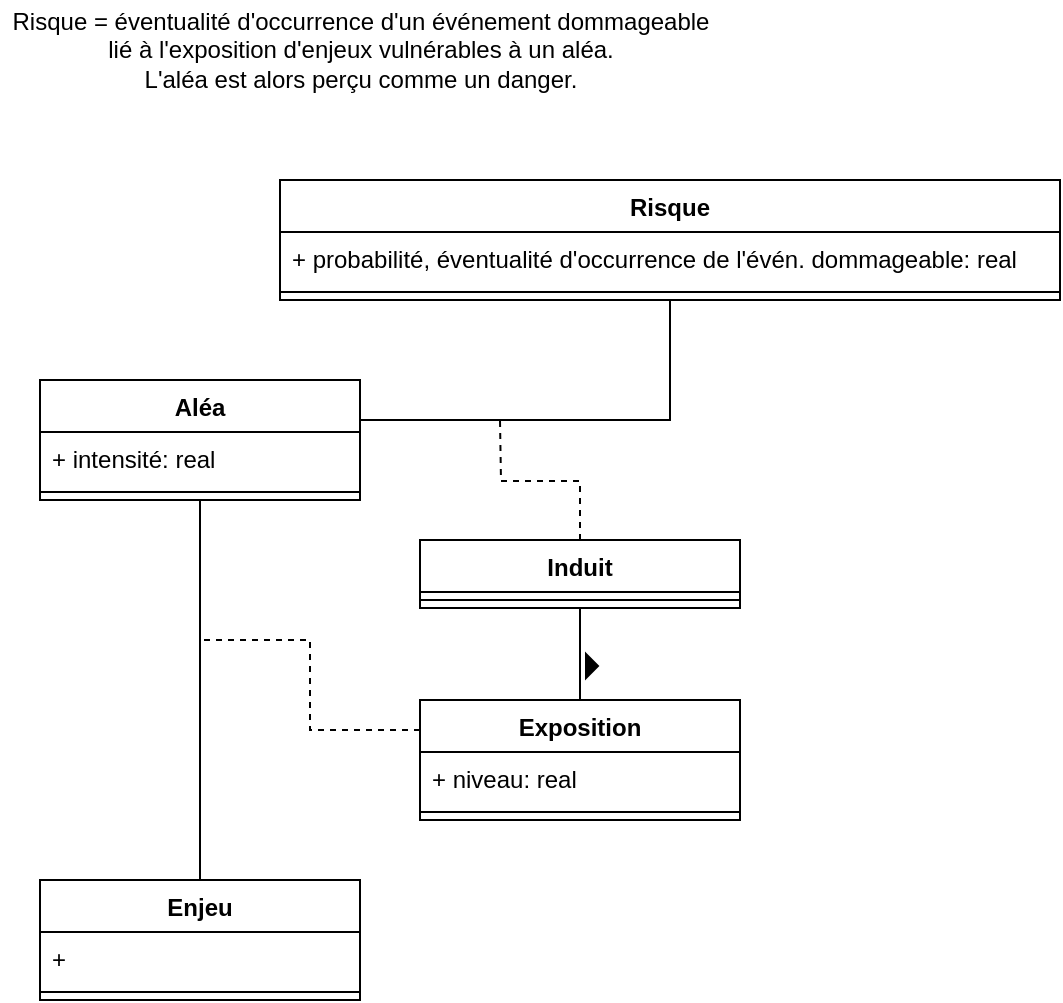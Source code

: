 <mxfile version="24.0.7" type="github">
  <diagram id="G8zqk6VQ2zBWMdKnbWK5" name="Page-1">
    <mxGraphModel dx="1367" dy="767" grid="1" gridSize="10" guides="1" tooltips="1" connect="1" arrows="1" fold="1" page="1" pageScale="1" pageWidth="827" pageHeight="1169" math="0" shadow="0">
      <root>
        <mxCell id="0" />
        <mxCell id="1" parent="0" />
        <mxCell id="nRRFeK8X-xLJ_-AEjHWQ-2" style="edgeStyle=elbowEdgeStyle;rounded=0;orthogonalLoop=1;jettySize=auto;html=1;exitX=0;exitY=0.25;exitDx=0;exitDy=0;dashed=1;endArrow=none;endFill=0;" edge="1" parent="1" source="VtFoWukt5FTa5U3CbqhS-1">
          <mxGeometry relative="1" as="geometry">
            <mxPoint x="150" y="400" as="targetPoint" />
          </mxGeometry>
        </mxCell>
        <mxCell id="VtFoWukt5FTa5U3CbqhS-1" value="Exposition" style="swimlane;fontStyle=1;align=center;verticalAlign=top;childLayout=stackLayout;horizontal=1;startSize=26;horizontalStack=0;resizeParent=1;resizeParentMax=0;resizeLast=0;collapsible=1;marginBottom=0;" parent="1" vertex="1">
          <mxGeometry x="260" y="430" width="160" height="60" as="geometry">
            <mxRectangle x="600" y="310" width="90" height="26" as="alternateBounds" />
          </mxGeometry>
        </mxCell>
        <mxCell id="VtFoWukt5FTa5U3CbqhS-2" value="+ niveau: real" style="text;strokeColor=none;fillColor=none;align=left;verticalAlign=top;spacingLeft=4;spacingRight=4;overflow=hidden;rotatable=0;points=[[0,0.5],[1,0.5]];portConstraint=eastwest;" parent="VtFoWukt5FTa5U3CbqhS-1" vertex="1">
          <mxGeometry y="26" width="160" height="26" as="geometry" />
        </mxCell>
        <mxCell id="VtFoWukt5FTa5U3CbqhS-3" value="" style="line;strokeWidth=1;fillColor=none;align=left;verticalAlign=middle;spacingTop=-1;spacingLeft=3;spacingRight=3;rotatable=0;labelPosition=right;points=[];portConstraint=eastwest;" parent="VtFoWukt5FTa5U3CbqhS-1" vertex="1">
          <mxGeometry y="52" width="160" height="8" as="geometry" />
        </mxCell>
        <mxCell id="nRRFeK8X-xLJ_-AEjHWQ-1" style="edgeStyle=orthogonalEdgeStyle;rounded=0;orthogonalLoop=1;jettySize=auto;html=1;exitX=0.5;exitY=1;exitDx=0;exitDy=0;entryX=0.5;entryY=0;entryDx=0;entryDy=0;endArrow=none;endFill=0;" edge="1" parent="1" source="VtFoWukt5FTa5U3CbqhS-7" target="HT4mH39PljCEqkFVLsXy-1">
          <mxGeometry relative="1" as="geometry" />
        </mxCell>
        <mxCell id="VtFoWukt5FTa5U3CbqhS-7" value="Aléa" style="swimlane;fontStyle=1;align=center;verticalAlign=top;childLayout=stackLayout;horizontal=1;startSize=26;horizontalStack=0;resizeParent=1;resizeParentMax=0;resizeLast=0;collapsible=1;marginBottom=0;" parent="1" vertex="1">
          <mxGeometry x="70" y="270" width="160" height="60" as="geometry" />
        </mxCell>
        <mxCell id="VtFoWukt5FTa5U3CbqhS-8" value="+ intensité: real" style="text;strokeColor=none;fillColor=none;align=left;verticalAlign=top;spacingLeft=4;spacingRight=4;overflow=hidden;rotatable=0;points=[[0,0.5],[1,0.5]];portConstraint=eastwest;" parent="VtFoWukt5FTa5U3CbqhS-7" vertex="1">
          <mxGeometry y="26" width="160" height="26" as="geometry" />
        </mxCell>
        <mxCell id="VtFoWukt5FTa5U3CbqhS-9" value="" style="line;strokeWidth=1;fillColor=none;align=left;verticalAlign=middle;spacingTop=-1;spacingLeft=3;spacingRight=3;rotatable=0;labelPosition=right;points=[];portConstraint=eastwest;" parent="VtFoWukt5FTa5U3CbqhS-7" vertex="1">
          <mxGeometry y="52" width="160" height="8" as="geometry" />
        </mxCell>
        <mxCell id="VtFoWukt5FTa5U3CbqhS-11" style="edgeStyle=orthogonalEdgeStyle;rounded=0;orthogonalLoop=1;jettySize=auto;html=1;exitX=0.5;exitY=0;exitDx=0;exitDy=0;endArrow=none;endFill=0;dashed=1;" parent="1" source="VtFoWukt5FTa5U3CbqhS-16" edge="1">
          <mxGeometry relative="1" as="geometry">
            <mxPoint x="300" y="290" as="targetPoint" />
            <mxPoint x="390" y="360" as="sourcePoint" />
          </mxGeometry>
        </mxCell>
        <mxCell id="VtFoWukt5FTa5U3CbqhS-14" value="" style="endArrow=none;html=1;rounded=0;align=center;verticalAlign=bottom;labelBackgroundColor=none;exitX=1;exitY=0.25;exitDx=0;exitDy=0;edgeStyle=elbowEdgeStyle;entryX=0.5;entryY=1;entryDx=0;entryDy=0;elbow=vertical;" parent="1" source="VtFoWukt5FTa5U3CbqhS-7" target="sm__ZXjSmFJlFlpydmfL-5" edge="1">
          <mxGeometry relative="1" as="geometry">
            <mxPoint x="280" y="330" as="sourcePoint" />
            <Array as="points">
              <mxPoint x="320" y="290" />
            </Array>
            <mxPoint x="370" y="230" as="targetPoint" />
          </mxGeometry>
        </mxCell>
        <mxCell id="VtFoWukt5FTa5U3CbqhS-16" value="Induit" style="swimlane;fontStyle=1;align=center;verticalAlign=top;childLayout=stackLayout;horizontal=1;startSize=26;horizontalStack=0;resizeParent=1;resizeParentMax=0;resizeLast=0;collapsible=1;marginBottom=0;" parent="1" vertex="1">
          <mxGeometry x="260" y="350" width="160" height="34" as="geometry">
            <mxRectangle x="600" y="310" width="90" height="26" as="alternateBounds" />
          </mxGeometry>
        </mxCell>
        <mxCell id="VtFoWukt5FTa5U3CbqhS-18" value="" style="line;strokeWidth=1;fillColor=none;align=left;verticalAlign=middle;spacingTop=-1;spacingLeft=3;spacingRight=3;rotatable=0;labelPosition=right;points=[];portConstraint=eastwest;" parent="VtFoWukt5FTa5U3CbqhS-16" vertex="1">
          <mxGeometry y="26" width="160" height="8" as="geometry" />
        </mxCell>
        <mxCell id="VtFoWukt5FTa5U3CbqhS-23" value="" style="triangle;aspect=fixed;fillColor=#000000;" parent="1" vertex="1">
          <mxGeometry x="343" y="407" width="6" height="12" as="geometry" />
        </mxCell>
        <mxCell id="VtFoWukt5FTa5U3CbqhS-24" value="" style="endArrow=none;html=1;rounded=0;align=center;verticalAlign=bottom;labelBackgroundColor=none;elbow=vertical;entryX=0.5;entryY=0;entryDx=0;entryDy=0;exitX=0.5;exitY=1;exitDx=0;exitDy=0;" parent="1" source="VtFoWukt5FTa5U3CbqhS-16" target="VtFoWukt5FTa5U3CbqhS-1" edge="1">
          <mxGeometry relative="1" as="geometry">
            <mxPoint x="260" y="412" as="sourcePoint" />
            <mxPoint x="400" y="412" as="targetPoint" />
          </mxGeometry>
        </mxCell>
        <mxCell id="sm__ZXjSmFJlFlpydmfL-4" value="Risque&amp;nbsp;= éventualité d&#39;occurrence d&#39;un événement dommageable&lt;br&gt;lié à l&#39;exposition d&#39;enjeux vulnérables à un aléa.&lt;br&gt;L&#39;aléa est alors perçu comme un danger." style="text;resizable=1;autosize=1;align=center;verticalAlign=middle;points=[];fillColor=none;strokeColor=none;rounded=0;html=1;labelPosition=center;verticalLabelPosition=middle;horizontal=1;labelBackgroundColor=none;labelBorderColor=none;resizeWidth=0;" parent="1" vertex="1">
          <mxGeometry x="50" y="80" width="360" height="50" as="geometry" />
        </mxCell>
        <mxCell id="sm__ZXjSmFJlFlpydmfL-5" value="Risque" style="swimlane;fontStyle=1;align=center;verticalAlign=top;childLayout=stackLayout;horizontal=1;startSize=26;horizontalStack=0;resizeParent=1;resizeParentMax=0;resizeLast=0;collapsible=1;marginBottom=0;" parent="1" vertex="1">
          <mxGeometry x="190" y="170" width="390" height="60" as="geometry" />
        </mxCell>
        <mxCell id="sm__ZXjSmFJlFlpydmfL-6" value="+ probabilité, éventualité d&#39;occurrence de l&#39;évén. dommageable: real" style="text;strokeColor=none;fillColor=none;align=left;verticalAlign=top;spacingLeft=4;spacingRight=4;overflow=hidden;rotatable=0;points=[[0,0.5],[1,0.5]];portConstraint=eastwest;" parent="sm__ZXjSmFJlFlpydmfL-5" vertex="1">
          <mxGeometry y="26" width="390" height="26" as="geometry" />
        </mxCell>
        <mxCell id="sm__ZXjSmFJlFlpydmfL-7" value="" style="line;strokeWidth=1;fillColor=none;align=left;verticalAlign=middle;spacingTop=-1;spacingLeft=3;spacingRight=3;rotatable=0;labelPosition=right;points=[];portConstraint=eastwest;" parent="sm__ZXjSmFJlFlpydmfL-5" vertex="1">
          <mxGeometry y="52" width="390" height="8" as="geometry" />
        </mxCell>
        <mxCell id="HT4mH39PljCEqkFVLsXy-1" value="Enjeu" style="swimlane;fontStyle=1;align=center;verticalAlign=top;childLayout=stackLayout;horizontal=1;startSize=26;horizontalStack=0;resizeParent=1;resizeParentMax=0;resizeLast=0;collapsible=1;marginBottom=0;" parent="1" vertex="1">
          <mxGeometry x="70" y="520" width="160" height="60" as="geometry" />
        </mxCell>
        <mxCell id="HT4mH39PljCEqkFVLsXy-2" value="+ " style="text;strokeColor=none;fillColor=none;align=left;verticalAlign=top;spacingLeft=4;spacingRight=4;overflow=hidden;rotatable=0;points=[[0,0.5],[1,0.5]];portConstraint=eastwest;" parent="HT4mH39PljCEqkFVLsXy-1" vertex="1">
          <mxGeometry y="26" width="160" height="26" as="geometry" />
        </mxCell>
        <mxCell id="HT4mH39PljCEqkFVLsXy-3" value="" style="line;strokeWidth=1;fillColor=none;align=left;verticalAlign=middle;spacingTop=-1;spacingLeft=3;spacingRight=3;rotatable=0;labelPosition=right;points=[];portConstraint=eastwest;" parent="HT4mH39PljCEqkFVLsXy-1" vertex="1">
          <mxGeometry y="52" width="160" height="8" as="geometry" />
        </mxCell>
      </root>
    </mxGraphModel>
  </diagram>
</mxfile>
